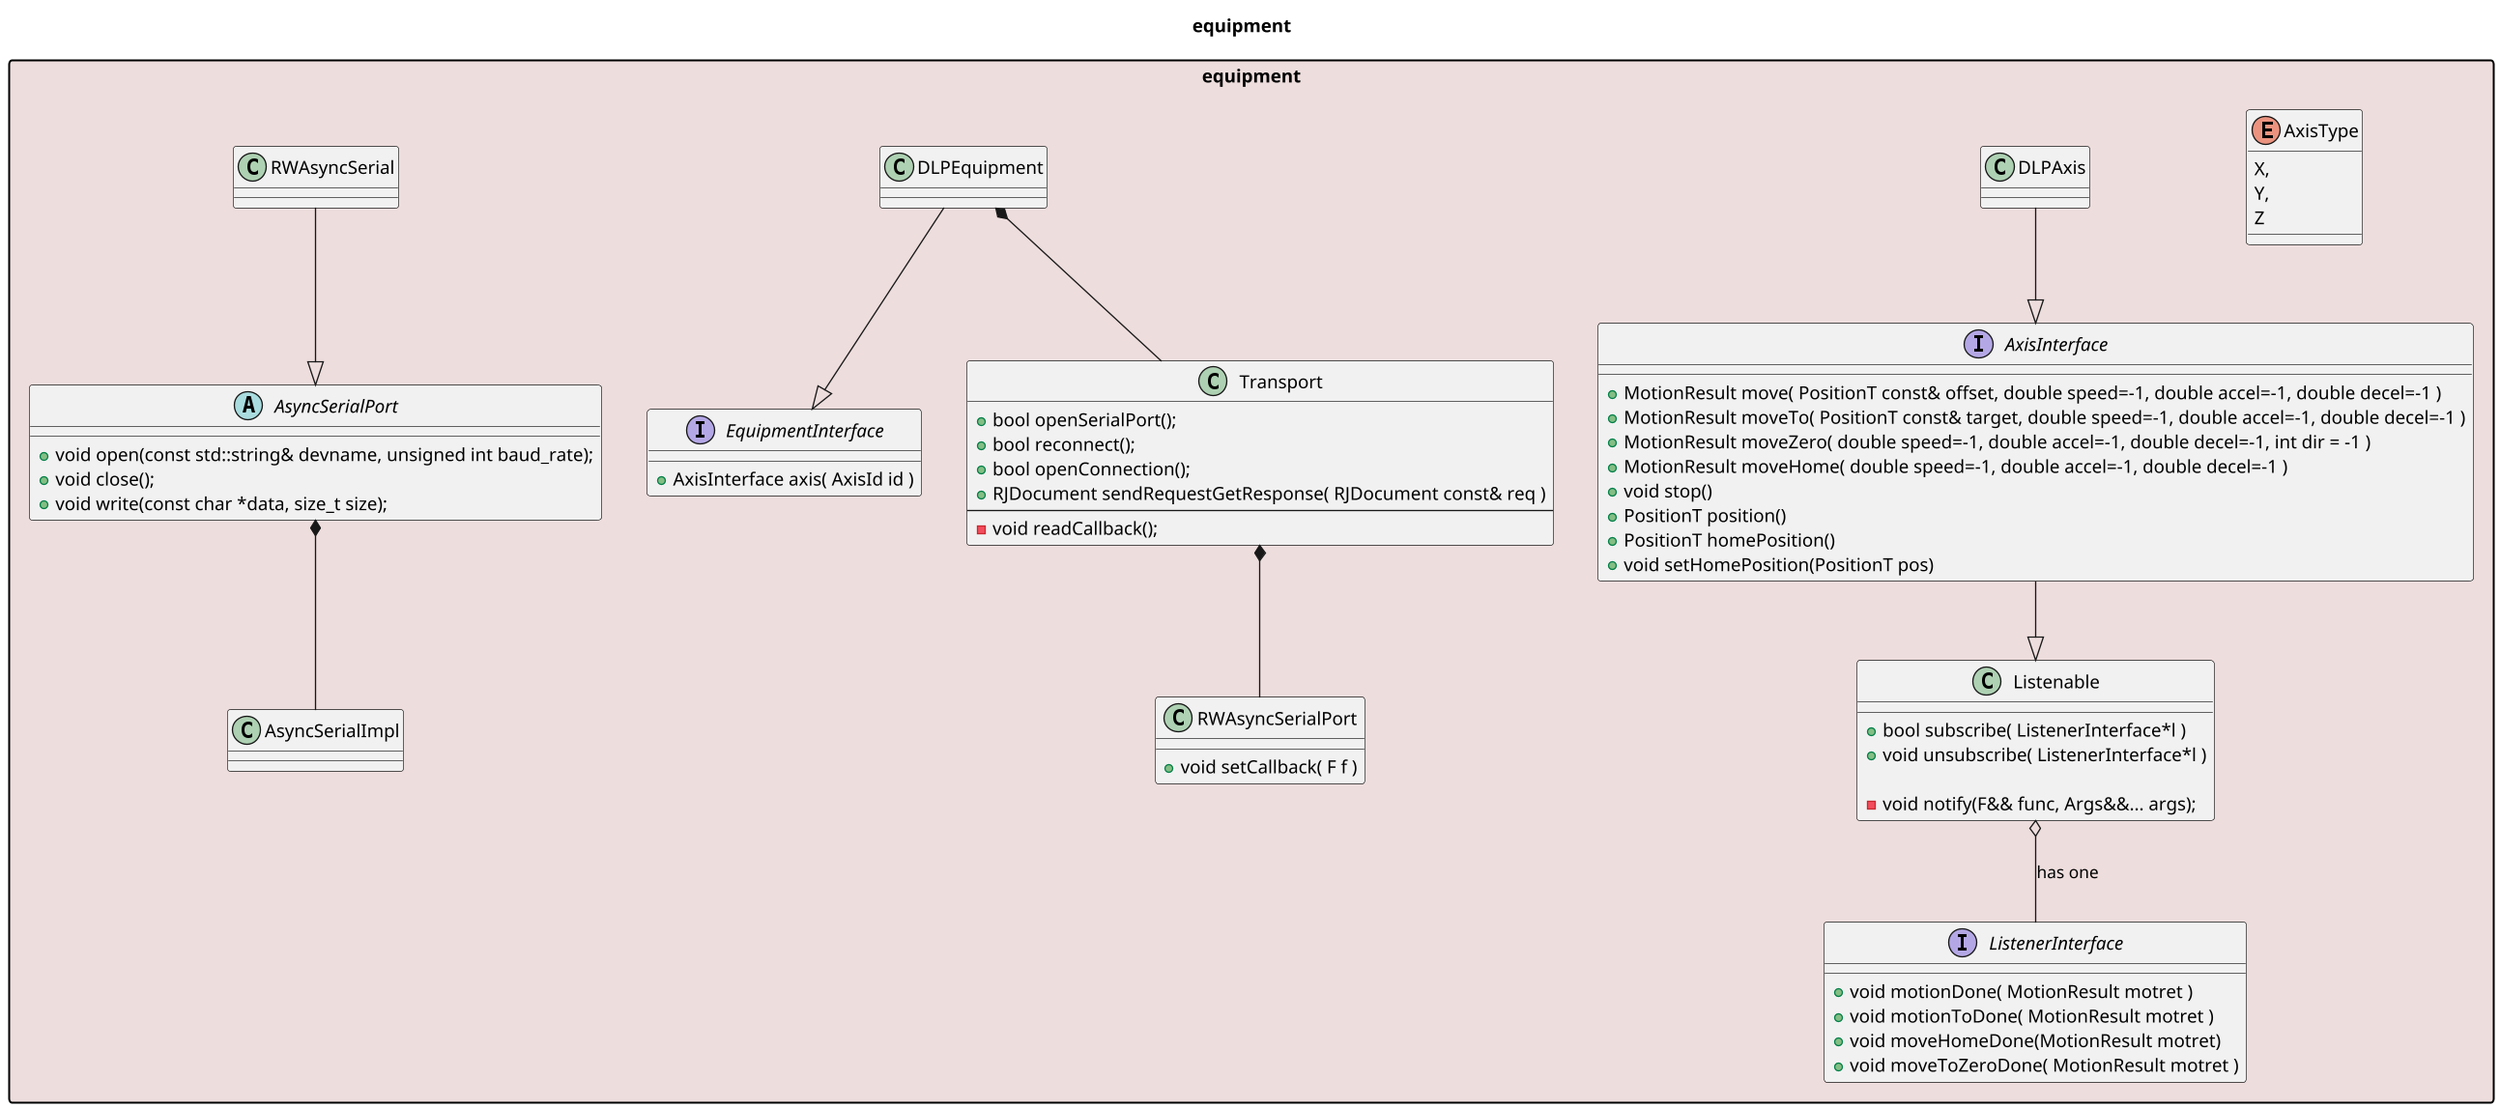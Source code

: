 @startuml
skinparam packageStyle rectangle
skinparam noteFontSize 9
scale 1.333

set namespaceSeparator ::


title equipment


namespace equipment #EEDDDD {
    enum AxisType{
        X,
        Y,
        Z
    }

    interface EquipmentInterface{
        + AxisInterface axis( AxisId id )
    }

    class Listenable{
        + bool subscribe( ListenerInterface*l )
        + void unsubscribe( ListenerInterface*l )

        - void notify(F&& func, Args&&... args);
    }

    interface ListenerInterface{
        + void motionDone( MotionResult motret )
        + void motionToDone( MotionResult motret )
        + void moveHomeDone(MotionResult motret)
        + void moveToZeroDone( MotionResult motret )
    }

    interface AxisInterface{
        + MotionResult move( PositionT const& offset, double speed=-1, double accel=-1, double decel=-1 )
        + MotionResult moveTo( PositionT const& target, double speed=-1, double accel=-1, double decel=-1 )
        + MotionResult moveZero( double speed=-1, double accel=-1, double decel=-1, int dir = -1 )
        + MotionResult moveHome( double speed=-1, double accel=-1, double decel=-1 )
        + void stop()
        + PositionT position()
        + PositionT homePosition()
        + void setHomePosition(PositionT pos)
    }

    abstract class AsyncSerialPort{
        +  void open(const std::string& devname, unsigned int baud_rate);
        + void close();
        + void write(const char *data, size_t size);

    }

    class RWAsyncSerialPort{
        + void setCallback( F f )
    }

    class Transport{
        + bool openSerialPort();
        + bool reconnect();
        + bool openConnection();
        + RJDocument sendRequestGetResponse( RJDocument const& req )
        --
        - void readCallback();
    }

    Listenable o-- ListenerInterface : has one
    DLPAxis --|> AxisInterface
    DLPEquipment --|> EquipmentInterface
    AxisInterface --|> Listenable
    AsyncSerialPort *-- AsyncSerialImpl
    RWAsyncSerial --|> AsyncSerialPort
    DLPEquipment *-- Transport
    Transport *-- RWAsyncSerialPort
}





@enduml